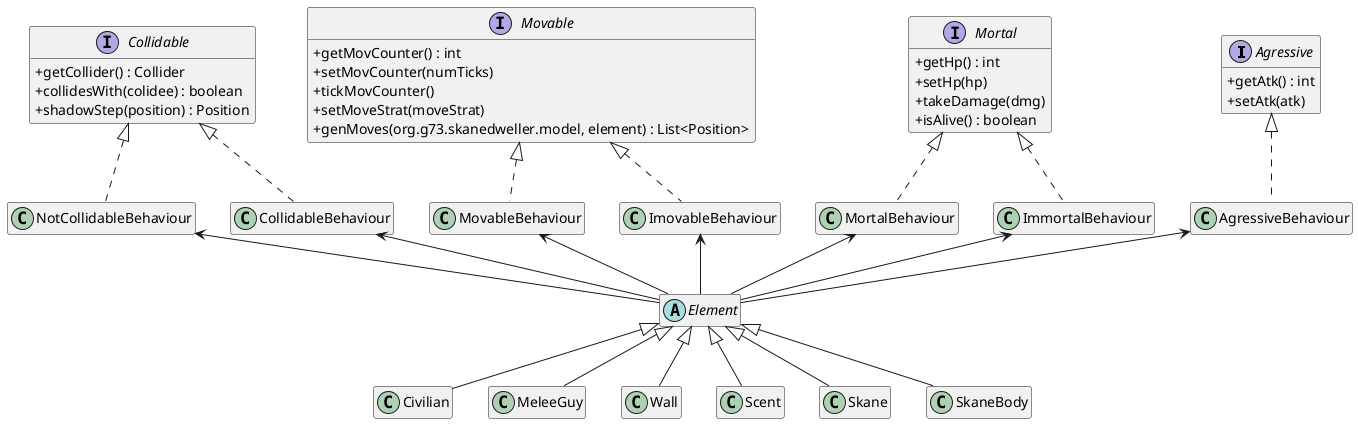 @startuml

hide empty members
skinparam classAttributeIconSize 0
skinparam linetype polyline
skinparam shadowing false

interface Agressive {
  + getAtk() : int
  + setAtk(atk)
}
interface Collidable {
  + getCollider() : Collider
  + collidesWith(colidee) : boolean
  + shadowStep(position) : Position
}
interface Mortal {
  + getHp() : int
  + setHp(hp)
  + takeDamage(dmg)
  + isAlive() : boolean
}
interface Movable {
  + getMovCounter() : int
  + setMovCounter(numTicks)
  + tickMovCounter()
  + setMoveStrat(moveStrat)
  + genMoves(org.g73.skanedweller.model, element) : List<Position>
}

class AgressiveBehaviour {}
class CollidableBehaviour {}
class ImmortalBehaviour {}
class ImovableBehaviour {}
class MortalBehaviour {}
class MovableBehaviour {}
class NotCollidableBehaviour {}

abstract class Element {}

class Civilian {}
class MeleeGuy {}
class Wall {}

class Scent {}
class Skane {}
class SkaneBody {}

AgressiveBehaviour .up.^ Agressive
CollidableBehaviour .up.^ Collidable
ImmortalBehaviour .up.^ Mortal
ImovableBehaviour .up.^ Movable
MortalBehaviour .up.^ Mortal
MovableBehaviour .up.^ Movable
NotCollidableBehaviour .up.^ Collidable

Element -up-> AgressiveBehaviour
Element -up-> CollidableBehaviour
Element -up-> ImmortalBehaviour
Element -up-> ImovableBehaviour
Element -up-> MortalBehaviour
Element -up-> MovableBehaviour
Element -up-> NotCollidableBehaviour

Civilian -up-^ Element
MeleeGuy -up-^ Element
Wall -up-^ Element
Scent -up-^ Element
Skane -up-^ Element
SkaneBody -up-^ Element

@enduml

